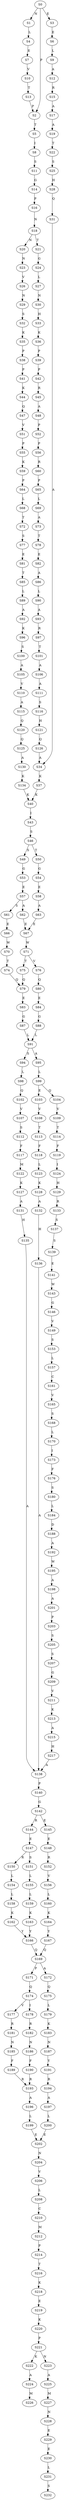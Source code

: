 strict digraph  {
	S0 -> S1 [ label = N ];
	S0 -> S2 [ label = P ];
	S0 -> S3 [ label = E ];
	S1 -> S4 [ label = L ];
	S2 -> S5 [ label = T ];
	S3 -> S6 [ label = E ];
	S4 -> S7 [ label = E ];
	S5 -> S8 [ label = I ];
	S6 -> S9 [ label = L ];
	S7 -> S10 [ label = V ];
	S8 -> S11 [ label = S ];
	S9 -> S12 [ label = A ];
	S10 -> S13 [ label = T ];
	S11 -> S14 [ label = G ];
	S12 -> S15 [ label = R ];
	S13 -> S2 [ label = P ];
	S14 -> S16 [ label = P ];
	S15 -> S17 [ label = A ];
	S16 -> S18 [ label = N ];
	S17 -> S19 [ label = A ];
	S18 -> S20 [ label = N ];
	S18 -> S21 [ label = T ];
	S19 -> S22 [ label = T ];
	S20 -> S23 [ label = N ];
	S21 -> S24 [ label = G ];
	S22 -> S25 [ label = S ];
	S23 -> S26 [ label = V ];
	S24 -> S27 [ label = L ];
	S25 -> S28 [ label = H ];
	S26 -> S29 [ label = N ];
	S27 -> S30 [ label = N ];
	S28 -> S31 [ label = Q ];
	S29 -> S32 [ label = S ];
	S30 -> S33 [ label = H ];
	S31 -> S34 [ label = A ];
	S32 -> S35 [ label = K ];
	S33 -> S36 [ label = K ];
	S34 -> S37 [ label = K ];
	S35 -> S38 [ label = P ];
	S36 -> S39 [ label = P ];
	S37 -> S40 [ label = K ];
	S38 -> S41 [ label = P ];
	S39 -> S42 [ label = P ];
	S40 -> S43 [ label = I ];
	S41 -> S44 [ label = K ];
	S42 -> S45 [ label = R ];
	S43 -> S46 [ label = S ];
	S44 -> S47 [ label = Q ];
	S45 -> S48 [ label = A ];
	S46 -> S49 [ label = S ];
	S46 -> S50 [ label = T ];
	S47 -> S51 [ label = V ];
	S48 -> S52 [ label = P ];
	S49 -> S53 [ label = G ];
	S50 -> S54 [ label = G ];
	S51 -> S55 [ label = P ];
	S52 -> S56 [ label = P ];
	S53 -> S57 [ label = E ];
	S54 -> S58 [ label = E ];
	S55 -> S59 [ label = K ];
	S56 -> S60 [ label = R ];
	S57 -> S61 [ label = S ];
	S57 -> S62 [ label = A ];
	S58 -> S63 [ label = A ];
	S59 -> S64 [ label = P ];
	S60 -> S65 [ label = P ];
	S61 -> S66 [ label = E ];
	S62 -> S67 [ label = E ];
	S63 -> S67 [ label = E ];
	S64 -> S68 [ label = L ];
	S65 -> S69 [ label = L ];
	S66 -> S70 [ label = W ];
	S67 -> S71 [ label = W ];
	S68 -> S72 [ label = T ];
	S69 -> S73 [ label = A ];
	S70 -> S74 [ label = T ];
	S71 -> S75 [ label = T ];
	S71 -> S76 [ label = V ];
	S72 -> S77 [ label = S ];
	S73 -> S78 [ label = T ];
	S74 -> S79 [ label = Q ];
	S75 -> S79 [ label = Q ];
	S76 -> S80 [ label = Q ];
	S77 -> S81 [ label = E ];
	S78 -> S82 [ label = E ];
	S79 -> S83 [ label = E ];
	S80 -> S84 [ label = E ];
	S81 -> S85 [ label = T ];
	S82 -> S86 [ label = A ];
	S83 -> S87 [ label = G ];
	S84 -> S88 [ label = G ];
	S85 -> S89 [ label = L ];
	S86 -> S90 [ label = L ];
	S87 -> S91 [ label = L ];
	S88 -> S91 [ label = L ];
	S89 -> S92 [ label = A ];
	S90 -> S93 [ label = A ];
	S91 -> S94 [ label = S ];
	S91 -> S95 [ label = A ];
	S92 -> S96 [ label = K ];
	S93 -> S97 [ label = R ];
	S94 -> S98 [ label = L ];
	S95 -> S99 [ label = L ];
	S96 -> S100 [ label = S ];
	S97 -> S101 [ label = T ];
	S98 -> S102 [ label = Q ];
	S99 -> S103 [ label = E ];
	S99 -> S104 [ label = Q ];
	S100 -> S105 [ label = A ];
	S101 -> S106 [ label = A ];
	S102 -> S107 [ label = V ];
	S103 -> S108 [ label = V ];
	S104 -> S109 [ label = V ];
	S105 -> S110 [ label = V ];
	S106 -> S111 [ label = A ];
	S107 -> S112 [ label = S ];
	S108 -> S113 [ label = T ];
	S109 -> S114 [ label = T ];
	S110 -> S115 [ label = A ];
	S111 -> S116 [ label = S ];
	S112 -> S117 [ label = F ];
	S113 -> S118 [ label = F ];
	S114 -> S119 [ label = F ];
	S115 -> S120 [ label = Q ];
	S116 -> S121 [ label = H ];
	S117 -> S122 [ label = M ];
	S118 -> S123 [ label = L ];
	S119 -> S124 [ label = I ];
	S120 -> S125 [ label = Q ];
	S121 -> S126 [ label = Q ];
	S122 -> S127 [ label = K ];
	S123 -> S128 [ label = K ];
	S124 -> S129 [ label = H ];
	S125 -> S130 [ label = A ];
	S126 -> S34 [ label = A ];
	S127 -> S131 [ label = A ];
	S128 -> S132 [ label = A ];
	S129 -> S133 [ label = R ];
	S130 -> S134 [ label = K ];
	S131 -> S135 [ label = H ];
	S132 -> S136 [ label = H ];
	S133 -> S137 [ label = S ];
	S134 -> S40 [ label = K ];
	S135 -> S138 [ label = A ];
	S136 -> S138 [ label = A ];
	S137 -> S139 [ label = S ];
	S138 -> S140 [ label = P ];
	S139 -> S141 [ label = E ];
	S140 -> S142 [ label = G ];
	S141 -> S143 [ label = W ];
	S142 -> S144 [ label = R ];
	S142 -> S145 [ label = E ];
	S143 -> S146 [ label = G ];
	S144 -> S147 [ label = E ];
	S145 -> S148 [ label = E ];
	S146 -> S149 [ label = V ];
	S147 -> S150 [ label = R ];
	S147 -> S151 [ label = S ];
	S148 -> S152 [ label = R ];
	S149 -> S153 [ label = S ];
	S150 -> S154 [ label = L ];
	S151 -> S155 [ label = L ];
	S152 -> S156 [ label = V ];
	S153 -> S157 [ label = L ];
	S154 -> S158 [ label = L ];
	S155 -> S159 [ label = L ];
	S156 -> S160 [ label = L ];
	S157 -> S161 [ label = C ];
	S158 -> S162 [ label = K ];
	S159 -> S163 [ label = K ];
	S160 -> S164 [ label = K ];
	S161 -> S165 [ label = V ];
	S162 -> S166 [ label = Y ];
	S163 -> S166 [ label = Y ];
	S164 -> S167 [ label = Y ];
	S165 -> S168 [ label = S ];
	S166 -> S169 [ label = Q ];
	S167 -> S169 [ label = Q ];
	S168 -> S170 [ label = L ];
	S169 -> S171 [ label = P ];
	S169 -> S172 [ label = A ];
	S170 -> S173 [ label = I ];
	S171 -> S174 [ label = Q ];
	S172 -> S175 [ label = Q ];
	S173 -> S176 [ label = F ];
	S174 -> S177 [ label = V ];
	S174 -> S178 [ label = I ];
	S175 -> S179 [ label = L ];
	S176 -> S180 [ label = S ];
	S177 -> S181 [ label = R ];
	S178 -> S182 [ label = R ];
	S179 -> S183 [ label = K ];
	S180 -> S184 [ label = L ];
	S181 -> S185 [ label = N ];
	S182 -> S186 [ label = N ];
	S183 -> S187 [ label = N ];
	S184 -> S188 [ label = D ];
	S185 -> S189 [ label = F ];
	S186 -> S190 [ label = F ];
	S187 -> S191 [ label = Y ];
	S188 -> S192 [ label = A ];
	S189 -> S193 [ label = R ];
	S190 -> S193 [ label = R ];
	S191 -> S194 [ label = R ];
	S192 -> S195 [ label = W ];
	S193 -> S196 [ label = A ];
	S194 -> S197 [ label = A ];
	S195 -> S198 [ label = A ];
	S196 -> S199 [ label = L ];
	S197 -> S200 [ label = L ];
	S198 -> S201 [ label = A ];
	S199 -> S202 [ label = E ];
	S200 -> S202 [ label = E ];
	S201 -> S203 [ label = P ];
	S202 -> S204 [ label = N ];
	S203 -> S205 [ label = S ];
	S204 -> S206 [ label = V ];
	S205 -> S207 [ label = S ];
	S206 -> S208 [ label = L ];
	S207 -> S209 [ label = G ];
	S208 -> S210 [ label = C ];
	S209 -> S211 [ label = V ];
	S210 -> S212 [ label = M ];
	S211 -> S213 [ label = K ];
	S212 -> S214 [ label = P ];
	S213 -> S215 [ label = A ];
	S214 -> S216 [ label = T ];
	S215 -> S217 [ label = H ];
	S216 -> S218 [ label = K ];
	S217 -> S138 [ label = A ];
	S218 -> S219 [ label = E ];
	S219 -> S220 [ label = K ];
	S220 -> S221 [ label = P ];
	S221 -> S222 [ label = K ];
	S221 -> S223 [ label = N ];
	S222 -> S224 [ label = A ];
	S223 -> S225 [ label = A ];
	S224 -> S226 [ label = M ];
	S225 -> S227 [ label = M ];
	S227 -> S228 [ label = N ];
	S228 -> S229 [ label = E ];
	S229 -> S230 [ label = E ];
	S230 -> S231 [ label = L ];
	S231 -> S232 [ label = S ];
}
